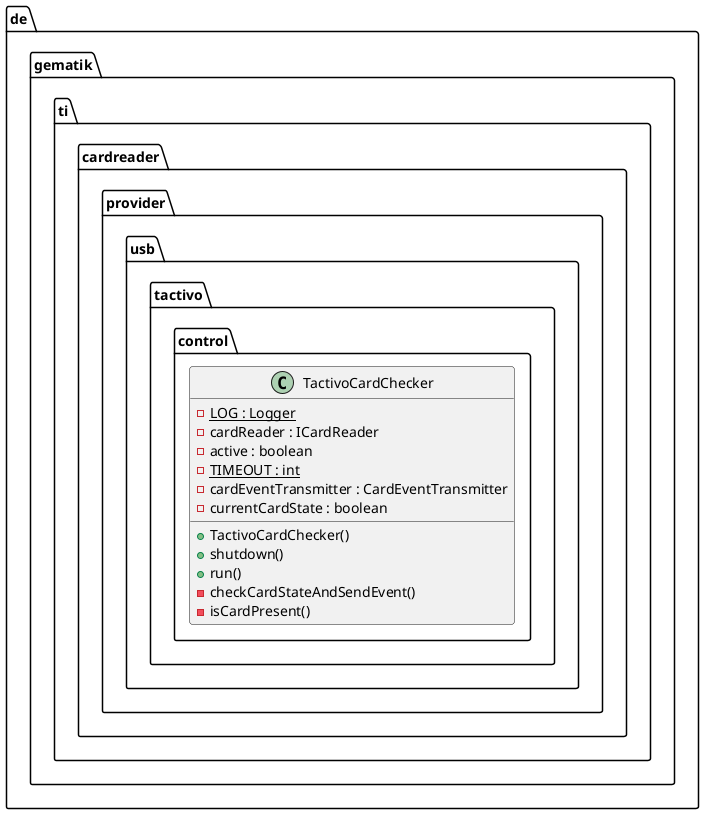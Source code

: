 @startuml

  package de.gematik.ti.cardreader.provider.usb.tactivo {
    package de.gematik.ti.cardreader.provider.usb.tactivo.control {
      class TactivoCardChecker {
          {static} - LOG : Logger
          - cardReader : ICardReader
          - active : boolean
          {static} - TIMEOUT : int
          - cardEventTransmitter : CardEventTransmitter
          - currentCardState : boolean
          + TactivoCardChecker()
          + shutdown()
          + run()
          - checkCardStateAndSendEvent()
          - isCardPresent()
      }
    }
  }

@enduml
